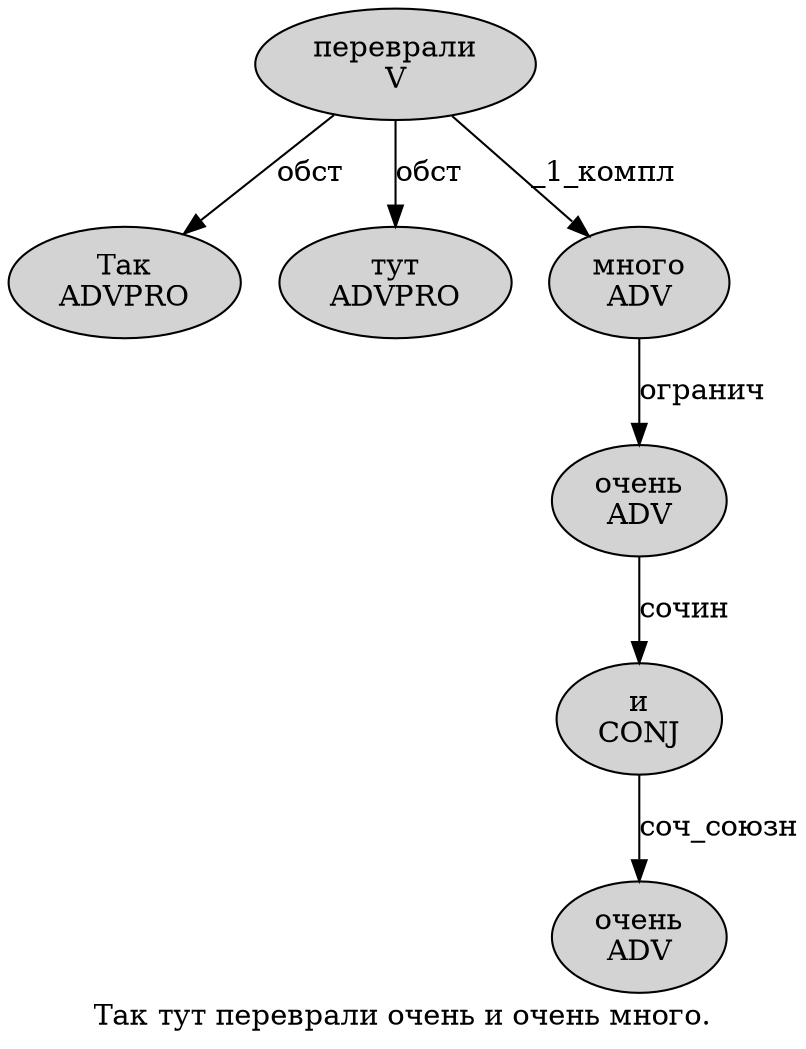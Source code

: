 digraph SENTENCE_3443 {
	graph [label="Так тут переврали очень и очень много."]
	node [style=filled]
		0 [label="Так
ADVPRO" color="" fillcolor=lightgray penwidth=1 shape=ellipse]
		1 [label="тут
ADVPRO" color="" fillcolor=lightgray penwidth=1 shape=ellipse]
		2 [label="переврали
V" color="" fillcolor=lightgray penwidth=1 shape=ellipse]
		3 [label="очень
ADV" color="" fillcolor=lightgray penwidth=1 shape=ellipse]
		4 [label="и
CONJ" color="" fillcolor=lightgray penwidth=1 shape=ellipse]
		5 [label="очень
ADV" color="" fillcolor=lightgray penwidth=1 shape=ellipse]
		6 [label="много
ADV" color="" fillcolor=lightgray penwidth=1 shape=ellipse]
			6 -> 3 [label="огранич"]
			4 -> 5 [label="соч_союзн"]
			2 -> 0 [label="обст"]
			2 -> 1 [label="обст"]
			2 -> 6 [label="_1_компл"]
			3 -> 4 [label="сочин"]
}